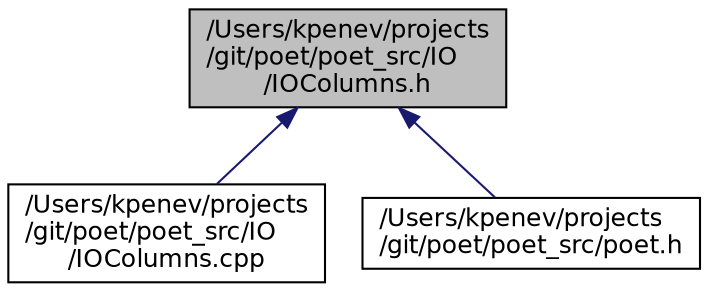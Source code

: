 digraph "/Users/kpenev/projects/git/poet/poet_src/IO/IOColumns.h"
{
 // INTERACTIVE_SVG=YES
  edge [fontname="Helvetica",fontsize="12",labelfontname="Helvetica",labelfontsize="12"];
  node [fontname="Helvetica",fontsize="12",shape=record];
  Node3 [label="/Users/kpenev/projects\l/git/poet/poet_src/IO\l/IOColumns.h",height=0.2,width=0.4,color="black", fillcolor="grey75", style="filled", fontcolor="black"];
  Node3 -> Node4 [dir="back",color="midnightblue",fontsize="12",style="solid",fontname="Helvetica"];
  Node4 [label="/Users/kpenev/projects\l/git/poet/poet_src/IO\l/IOColumns.cpp",height=0.2,width=0.4,color="black", fillcolor="white", style="filled",URL="$IOColumns_8cpp_source.html"];
  Node3 -> Node5 [dir="back",color="midnightblue",fontsize="12",style="solid",fontname="Helvetica"];
  Node5 [label="/Users/kpenev/projects\l/git/poet/poet_src/poet.h",height=0.2,width=0.4,color="black", fillcolor="white", style="filled",URL="$poet_8h.html",tooltip="Defines the command line options class for the main executable. "];
}
